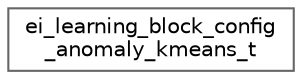 digraph "Graphical Class Hierarchy"
{
 // LATEX_PDF_SIZE
  bgcolor="transparent";
  edge [fontname=Helvetica,fontsize=10,labelfontname=Helvetica,labelfontsize=10];
  node [fontname=Helvetica,fontsize=10,shape=box,height=0.2,width=0.4];
  rankdir="LR";
  Node0 [id="Node000000",label="ei_learning_block_config\l_anomaly_kmeans_t",height=0.2,width=0.4,color="grey40", fillcolor="white", style="filled",URL="$structei__learning__block__config__anomaly__kmeans__t.html",tooltip=" "];
}
